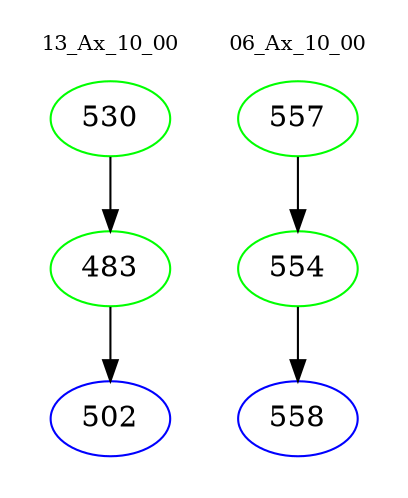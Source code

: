 digraph{
subgraph cluster_0 {
color = white
label = "13_Ax_10_00";
fontsize=10;
T0_530 [label="530", color="green"]
T0_530 -> T0_483 [color="black"]
T0_483 [label="483", color="green"]
T0_483 -> T0_502 [color="black"]
T0_502 [label="502", color="blue"]
}
subgraph cluster_1 {
color = white
label = "06_Ax_10_00";
fontsize=10;
T1_557 [label="557", color="green"]
T1_557 -> T1_554 [color="black"]
T1_554 [label="554", color="green"]
T1_554 -> T1_558 [color="black"]
T1_558 [label="558", color="blue"]
}
}
